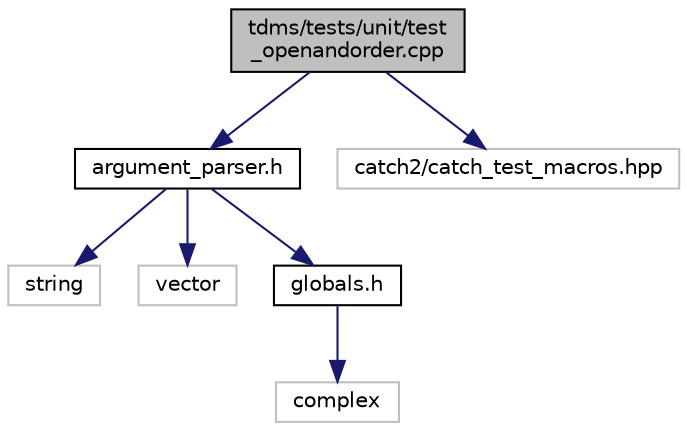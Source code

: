 digraph "tdms/tests/unit/test_openandorder.cpp"
{
 // LATEX_PDF_SIZE
  edge [fontname="Helvetica",fontsize="10",labelfontname="Helvetica",labelfontsize="10"];
  node [fontname="Helvetica",fontsize="10",shape=record];
  Node1 [label="tdms/tests/unit/test\l_openandorder.cpp",height=0.2,width=0.4,color="black", fillcolor="grey75", style="filled", fontcolor="black",tooltip="Tests of the argument parsing and file I/O."];
  Node1 -> Node2 [color="midnightblue",fontsize="10",style="solid",fontname="Helvetica"];
  Node2 [label="argument_parser.h",height=0.2,width=0.4,color="black", fillcolor="white", style="filled",URL="$argument__parser_8h.html",tooltip="Parse the command line options."];
  Node2 -> Node3 [color="midnightblue",fontsize="10",style="solid",fontname="Helvetica"];
  Node3 [label="string",height=0.2,width=0.4,color="grey75", fillcolor="white", style="filled",tooltip=" "];
  Node2 -> Node4 [color="midnightblue",fontsize="10",style="solid",fontname="Helvetica"];
  Node4 [label="vector",height=0.2,width=0.4,color="grey75", fillcolor="white", style="filled",tooltip=" "];
  Node2 -> Node5 [color="midnightblue",fontsize="10",style="solid",fontname="Helvetica"];
  Node5 [label="globals.h",height=0.2,width=0.4,color="black", fillcolor="white", style="filled",URL="$globals_8h.html",tooltip="Type definitions and global constants."];
  Node5 -> Node6 [color="midnightblue",fontsize="10",style="solid",fontname="Helvetica"];
  Node6 [label="complex",height=0.2,width=0.4,color="grey75", fillcolor="white", style="filled",tooltip=" "];
  Node1 -> Node7 [color="midnightblue",fontsize="10",style="solid",fontname="Helvetica"];
  Node7 [label="catch2/catch_test_macros.hpp",height=0.2,width=0.4,color="grey75", fillcolor="white", style="filled",tooltip=" "];
}
